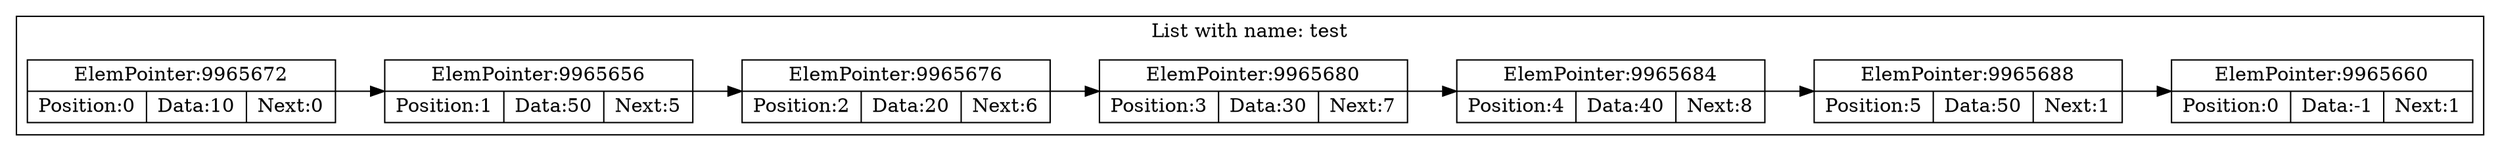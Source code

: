 digraph G{
rankdir=LR;
subgraph clusterlist {
0 [shape=record, label="ElemPointer:
9965672 | {Position
:0 | Data:
10 | Next:
0}"];
1 [shape=record, label="ElemPointer:
9965656 | {Position
:50 | Data:
5 | Next:
0}"];
0->1
1 [shape=record, label="ElemPointer:
9965656 | {Position
:1 | Data:
50 | Next:
5}"];
2 [shape=record, label="ElemPointer:
9965676 | {Position
:20 | Data:
6 | Next:
5}"];
1->2
2 [shape=record, label="ElemPointer:
9965676 | {Position
:2 | Data:
20 | Next:
6}"];
3 [shape=record, label="ElemPointer:
9965680 | {Position
:30 | Data:
7 | Next:
6}"];
2->3
3 [shape=record, label="ElemPointer:
9965680 | {Position
:3 | Data:
30 | Next:
7}"];
4 [shape=record, label="ElemPointer:
9965684 | {Position
:40 | Data:
8 | Next:
7}"];
3->4
4 [shape=record, label="ElemPointer:
9965684 | {Position
:4 | Data:
40 | Next:
8}"];
5 [shape=record, label="ElemPointer:
9965688 | {Position
:50 | Data:
1 | Next:
8}"];
4->5
5 [shape=record, label="ElemPointer:
9965688 | {Position
:5 | Data:
50 | Next:
1}"];
6 [shape=record, label="ElemPointer:
9965660 | {Position
:0 | Data:
-1 | Next:
1}"];
5->6
label = "List with name: test"}
}
